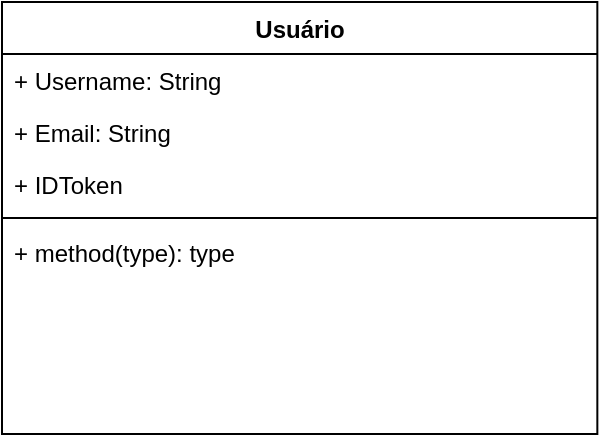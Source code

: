 <mxfile version="22.0.8" type="github">
  <diagram name="Página-1" id="VHDLyETPUmvcNDJW6-ti">
    <mxGraphModel dx="858" dy="367" grid="1" gridSize="10" guides="1" tooltips="1" connect="1" arrows="1" fold="1" page="1" pageScale="1" pageWidth="827" pageHeight="1169" math="0" shadow="0">
      <root>
        <mxCell id="0" />
        <mxCell id="1" parent="0" />
        <mxCell id="ibJ-IhE_7wxWa2sm5moG-5" value="Usuário" style="swimlane;fontStyle=1;align=center;verticalAlign=top;childLayout=stackLayout;horizontal=1;startSize=26;horizontalStack=0;resizeParent=1;resizeParentMax=0;resizeLast=0;collapsible=1;marginBottom=0;whiteSpace=wrap;html=1;" vertex="1" parent="1">
          <mxGeometry x="140" y="120" width="297.67" height="216" as="geometry" />
        </mxCell>
        <mxCell id="ibJ-IhE_7wxWa2sm5moG-6" value="+ Username: String&lt;br&gt;&lt;br&gt;+ + Email: String" style="text;strokeColor=none;fillColor=none;align=left;verticalAlign=top;spacingLeft=4;spacingRight=4;overflow=hidden;rotatable=0;points=[[0,0.5],[1,0.5]];portConstraint=eastwest;whiteSpace=wrap;html=1;" vertex="1" parent="ibJ-IhE_7wxWa2sm5moG-5">
          <mxGeometry y="26" width="297.67" height="26" as="geometry" />
        </mxCell>
        <mxCell id="ibJ-IhE_7wxWa2sm5moG-15" value="+ Email: String" style="text;strokeColor=none;fillColor=none;align=left;verticalAlign=top;spacingLeft=4;spacingRight=4;overflow=hidden;rotatable=0;points=[[0,0.5],[1,0.5]];portConstraint=eastwest;whiteSpace=wrap;html=1;" vertex="1" parent="ibJ-IhE_7wxWa2sm5moG-5">
          <mxGeometry y="52" width="297.67" height="26" as="geometry" />
        </mxCell>
        <mxCell id="ibJ-IhE_7wxWa2sm5moG-14" value="+ IDToken&amp;nbsp;" style="text;strokeColor=none;fillColor=none;align=left;verticalAlign=top;spacingLeft=4;spacingRight=4;overflow=hidden;rotatable=0;points=[[0,0.5],[1,0.5]];portConstraint=eastwest;whiteSpace=wrap;html=1;" vertex="1" parent="ibJ-IhE_7wxWa2sm5moG-5">
          <mxGeometry y="78" width="297.67" height="26" as="geometry" />
        </mxCell>
        <mxCell id="ibJ-IhE_7wxWa2sm5moG-7" value="" style="line;strokeWidth=1;fillColor=none;align=left;verticalAlign=middle;spacingTop=-1;spacingLeft=3;spacingRight=3;rotatable=0;labelPosition=right;points=[];portConstraint=eastwest;strokeColor=inherit;" vertex="1" parent="ibJ-IhE_7wxWa2sm5moG-5">
          <mxGeometry y="104" width="297.67" height="8" as="geometry" />
        </mxCell>
        <mxCell id="ibJ-IhE_7wxWa2sm5moG-8" value="+ method(type): type" style="text;strokeColor=none;fillColor=none;align=left;verticalAlign=top;spacingLeft=4;spacingRight=4;overflow=hidden;rotatable=0;points=[[0,0.5],[1,0.5]];portConstraint=eastwest;whiteSpace=wrap;html=1;" vertex="1" parent="ibJ-IhE_7wxWa2sm5moG-5">
          <mxGeometry y="112" width="297.67" height="26" as="geometry" />
        </mxCell>
        <mxCell id="ibJ-IhE_7wxWa2sm5moG-9" style="text;strokeColor=none;fillColor=none;align=left;verticalAlign=top;spacingLeft=4;spacingRight=4;overflow=hidden;rotatable=0;points=[[0,0.5],[1,0.5]];portConstraint=eastwest;whiteSpace=wrap;html=1;" vertex="1" parent="ibJ-IhE_7wxWa2sm5moG-5">
          <mxGeometry y="138" width="297.67" height="26" as="geometry" />
        </mxCell>
        <mxCell id="ibJ-IhE_7wxWa2sm5moG-11" style="text;strokeColor=none;fillColor=none;align=left;verticalAlign=top;spacingLeft=4;spacingRight=4;overflow=hidden;rotatable=0;points=[[0,0.5],[1,0.5]];portConstraint=eastwest;whiteSpace=wrap;html=1;" vertex="1" parent="ibJ-IhE_7wxWa2sm5moG-5">
          <mxGeometry y="164" width="297.67" height="26" as="geometry" />
        </mxCell>
        <mxCell id="ibJ-IhE_7wxWa2sm5moG-10" style="text;strokeColor=none;fillColor=none;align=left;verticalAlign=top;spacingLeft=4;spacingRight=4;overflow=hidden;rotatable=0;points=[[0,0.5],[1,0.5]];portConstraint=eastwest;whiteSpace=wrap;html=1;" vertex="1" parent="ibJ-IhE_7wxWa2sm5moG-5">
          <mxGeometry y="190" width="297.67" height="26" as="geometry" />
        </mxCell>
      </root>
    </mxGraphModel>
  </diagram>
</mxfile>
